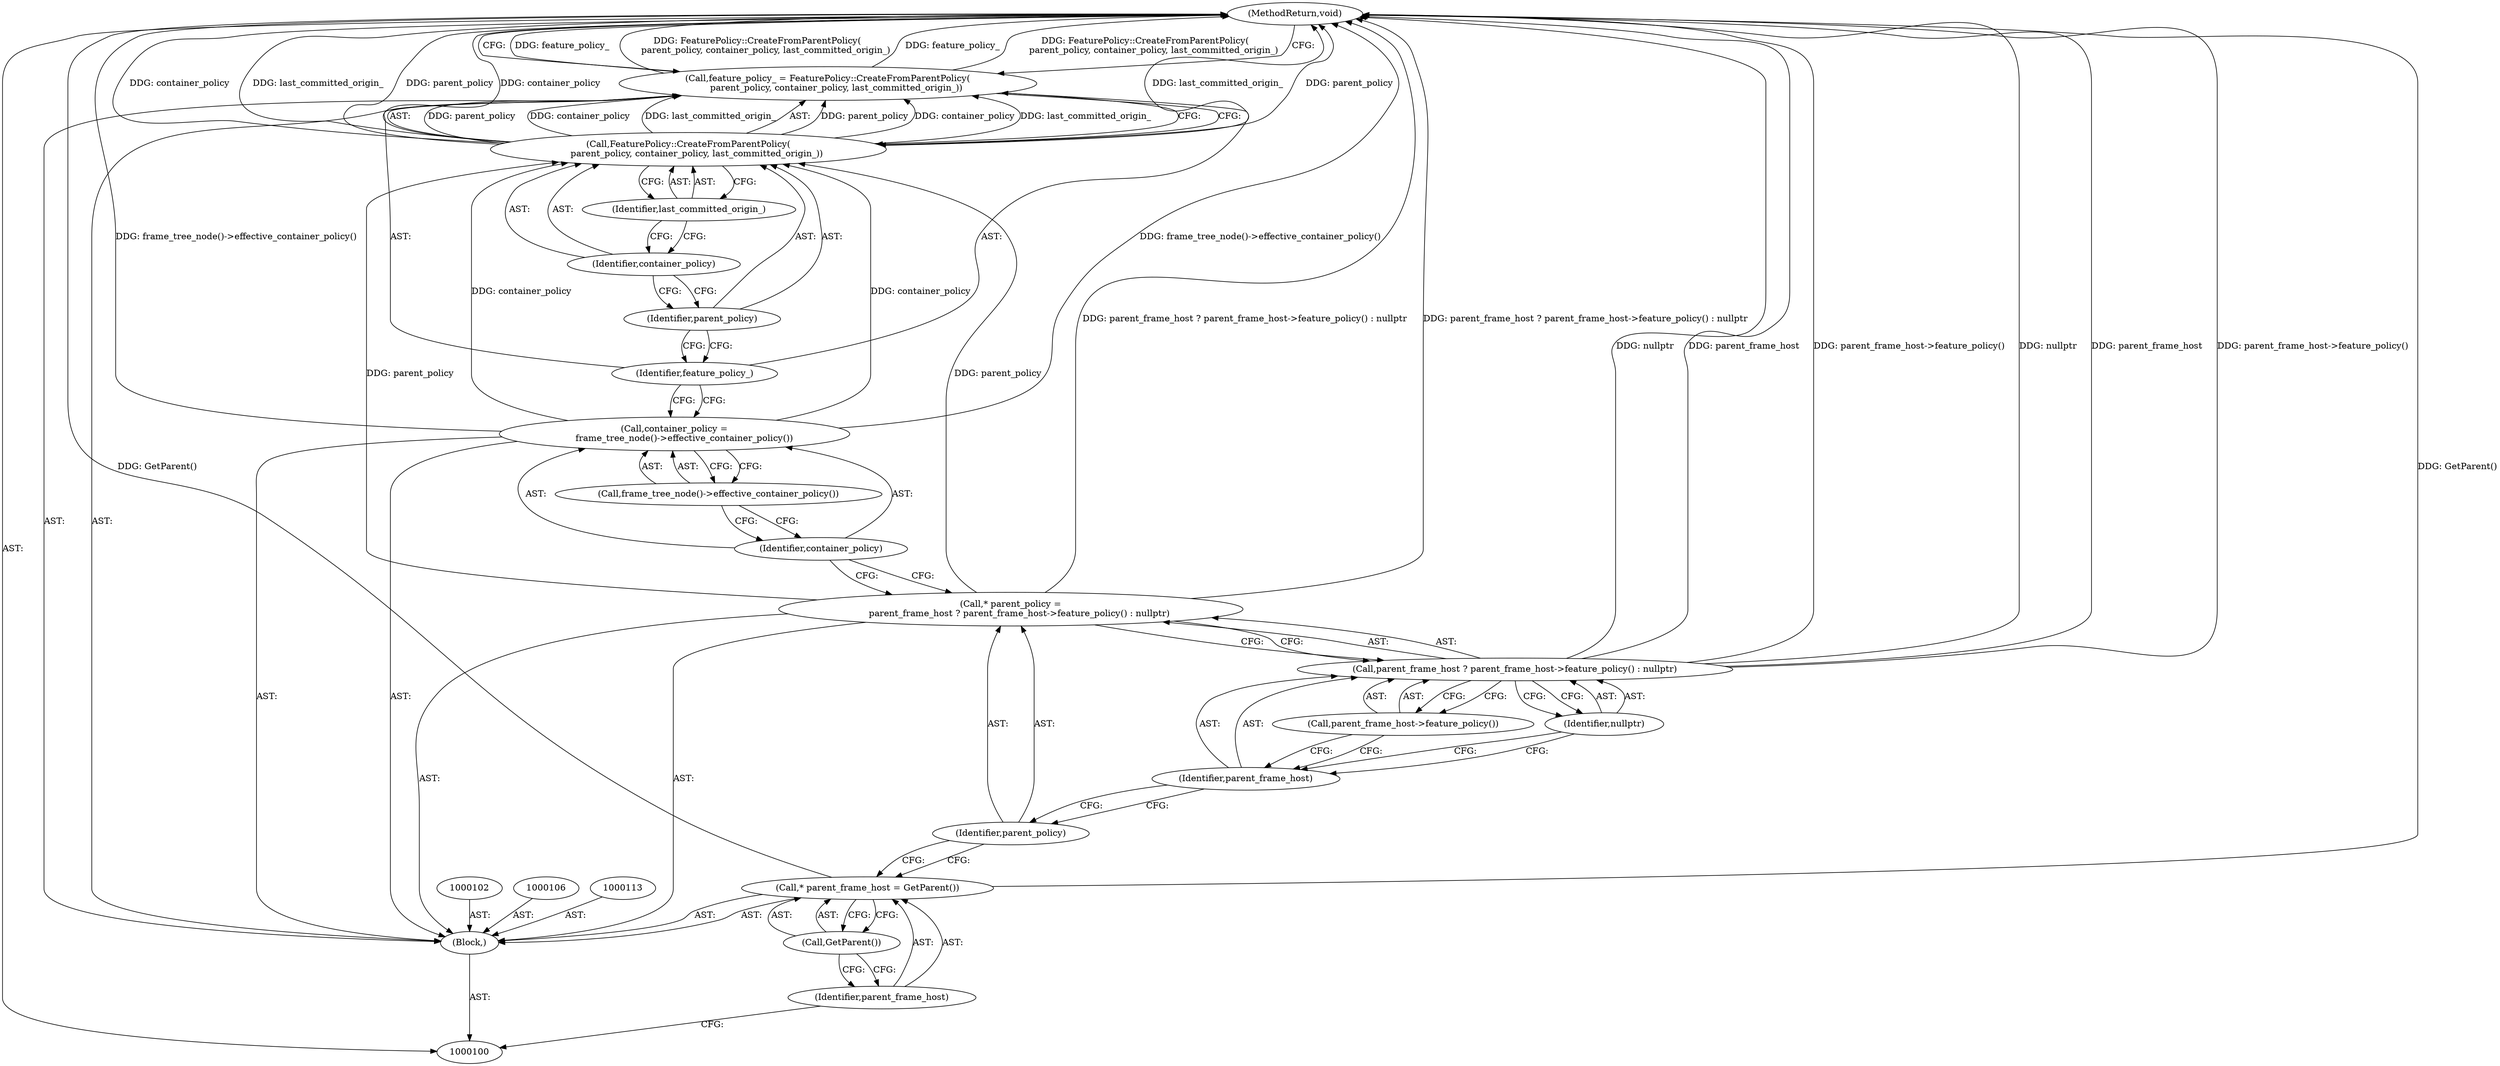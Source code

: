 digraph "0_Chrome_784f56a9c97a838448dd23f9bdc7c05fe8e639b3_0" {
"1000123" [label="(MethodReturn,void)"];
"1000101" [label="(Block,)"];
"1000103" [label="(Call,* parent_frame_host = GetParent())"];
"1000104" [label="(Identifier,parent_frame_host)"];
"1000105" [label="(Call,GetParent())"];
"1000107" [label="(Call,* parent_policy =\n      parent_frame_host ? parent_frame_host->feature_policy() : nullptr)"];
"1000108" [label="(Identifier,parent_policy)"];
"1000111" [label="(Call,parent_frame_host->feature_policy())"];
"1000109" [label="(Call,parent_frame_host ? parent_frame_host->feature_policy() : nullptr)"];
"1000110" [label="(Identifier,parent_frame_host)"];
"1000112" [label="(Identifier,nullptr)"];
"1000114" [label="(Call,container_policy =\n       frame_tree_node()->effective_container_policy())"];
"1000115" [label="(Identifier,container_policy)"];
"1000116" [label="(Call,frame_tree_node()->effective_container_policy())"];
"1000119" [label="(Call,FeaturePolicy::CreateFromParentPolicy(\n      parent_policy, container_policy, last_committed_origin_))"];
"1000117" [label="(Call,feature_policy_ = FeaturePolicy::CreateFromParentPolicy(\n      parent_policy, container_policy, last_committed_origin_))"];
"1000118" [label="(Identifier,feature_policy_)"];
"1000121" [label="(Identifier,container_policy)"];
"1000122" [label="(Identifier,last_committed_origin_)"];
"1000120" [label="(Identifier,parent_policy)"];
"1000123" -> "1000100"  [label="AST: "];
"1000123" -> "1000117"  [label="CFG: "];
"1000103" -> "1000123"  [label="DDG: GetParent()"];
"1000119" -> "1000123"  [label="DDG: container_policy"];
"1000119" -> "1000123"  [label="DDG: last_committed_origin_"];
"1000119" -> "1000123"  [label="DDG: parent_policy"];
"1000117" -> "1000123"  [label="DDG: feature_policy_"];
"1000117" -> "1000123"  [label="DDG: FeaturePolicy::CreateFromParentPolicy(\n      parent_policy, container_policy, last_committed_origin_)"];
"1000109" -> "1000123"  [label="DDG: nullptr"];
"1000109" -> "1000123"  [label="DDG: parent_frame_host"];
"1000109" -> "1000123"  [label="DDG: parent_frame_host->feature_policy()"];
"1000107" -> "1000123"  [label="DDG: parent_frame_host ? parent_frame_host->feature_policy() : nullptr"];
"1000114" -> "1000123"  [label="DDG: frame_tree_node()->effective_container_policy()"];
"1000101" -> "1000100"  [label="AST: "];
"1000102" -> "1000101"  [label="AST: "];
"1000103" -> "1000101"  [label="AST: "];
"1000106" -> "1000101"  [label="AST: "];
"1000107" -> "1000101"  [label="AST: "];
"1000113" -> "1000101"  [label="AST: "];
"1000114" -> "1000101"  [label="AST: "];
"1000117" -> "1000101"  [label="AST: "];
"1000103" -> "1000101"  [label="AST: "];
"1000103" -> "1000105"  [label="CFG: "];
"1000104" -> "1000103"  [label="AST: "];
"1000105" -> "1000103"  [label="AST: "];
"1000108" -> "1000103"  [label="CFG: "];
"1000103" -> "1000123"  [label="DDG: GetParent()"];
"1000104" -> "1000103"  [label="AST: "];
"1000104" -> "1000100"  [label="CFG: "];
"1000105" -> "1000104"  [label="CFG: "];
"1000105" -> "1000103"  [label="AST: "];
"1000105" -> "1000104"  [label="CFG: "];
"1000103" -> "1000105"  [label="CFG: "];
"1000107" -> "1000101"  [label="AST: "];
"1000107" -> "1000109"  [label="CFG: "];
"1000108" -> "1000107"  [label="AST: "];
"1000109" -> "1000107"  [label="AST: "];
"1000115" -> "1000107"  [label="CFG: "];
"1000107" -> "1000123"  [label="DDG: parent_frame_host ? parent_frame_host->feature_policy() : nullptr"];
"1000107" -> "1000119"  [label="DDG: parent_policy"];
"1000108" -> "1000107"  [label="AST: "];
"1000108" -> "1000103"  [label="CFG: "];
"1000110" -> "1000108"  [label="CFG: "];
"1000111" -> "1000109"  [label="AST: "];
"1000111" -> "1000110"  [label="CFG: "];
"1000109" -> "1000111"  [label="CFG: "];
"1000109" -> "1000107"  [label="AST: "];
"1000109" -> "1000111"  [label="CFG: "];
"1000109" -> "1000112"  [label="CFG: "];
"1000110" -> "1000109"  [label="AST: "];
"1000111" -> "1000109"  [label="AST: "];
"1000112" -> "1000109"  [label="AST: "];
"1000107" -> "1000109"  [label="CFG: "];
"1000109" -> "1000123"  [label="DDG: nullptr"];
"1000109" -> "1000123"  [label="DDG: parent_frame_host"];
"1000109" -> "1000123"  [label="DDG: parent_frame_host->feature_policy()"];
"1000110" -> "1000109"  [label="AST: "];
"1000110" -> "1000108"  [label="CFG: "];
"1000111" -> "1000110"  [label="CFG: "];
"1000112" -> "1000110"  [label="CFG: "];
"1000112" -> "1000109"  [label="AST: "];
"1000112" -> "1000110"  [label="CFG: "];
"1000109" -> "1000112"  [label="CFG: "];
"1000114" -> "1000101"  [label="AST: "];
"1000114" -> "1000116"  [label="CFG: "];
"1000115" -> "1000114"  [label="AST: "];
"1000116" -> "1000114"  [label="AST: "];
"1000118" -> "1000114"  [label="CFG: "];
"1000114" -> "1000123"  [label="DDG: frame_tree_node()->effective_container_policy()"];
"1000114" -> "1000119"  [label="DDG: container_policy"];
"1000115" -> "1000114"  [label="AST: "];
"1000115" -> "1000107"  [label="CFG: "];
"1000116" -> "1000115"  [label="CFG: "];
"1000116" -> "1000114"  [label="AST: "];
"1000116" -> "1000115"  [label="CFG: "];
"1000114" -> "1000116"  [label="CFG: "];
"1000119" -> "1000117"  [label="AST: "];
"1000119" -> "1000122"  [label="CFG: "];
"1000120" -> "1000119"  [label="AST: "];
"1000121" -> "1000119"  [label="AST: "];
"1000122" -> "1000119"  [label="AST: "];
"1000117" -> "1000119"  [label="CFG: "];
"1000119" -> "1000123"  [label="DDG: container_policy"];
"1000119" -> "1000123"  [label="DDG: last_committed_origin_"];
"1000119" -> "1000123"  [label="DDG: parent_policy"];
"1000119" -> "1000117"  [label="DDG: parent_policy"];
"1000119" -> "1000117"  [label="DDG: container_policy"];
"1000119" -> "1000117"  [label="DDG: last_committed_origin_"];
"1000107" -> "1000119"  [label="DDG: parent_policy"];
"1000114" -> "1000119"  [label="DDG: container_policy"];
"1000117" -> "1000101"  [label="AST: "];
"1000117" -> "1000119"  [label="CFG: "];
"1000118" -> "1000117"  [label="AST: "];
"1000119" -> "1000117"  [label="AST: "];
"1000123" -> "1000117"  [label="CFG: "];
"1000117" -> "1000123"  [label="DDG: feature_policy_"];
"1000117" -> "1000123"  [label="DDG: FeaturePolicy::CreateFromParentPolicy(\n      parent_policy, container_policy, last_committed_origin_)"];
"1000119" -> "1000117"  [label="DDG: parent_policy"];
"1000119" -> "1000117"  [label="DDG: container_policy"];
"1000119" -> "1000117"  [label="DDG: last_committed_origin_"];
"1000118" -> "1000117"  [label="AST: "];
"1000118" -> "1000114"  [label="CFG: "];
"1000120" -> "1000118"  [label="CFG: "];
"1000121" -> "1000119"  [label="AST: "];
"1000121" -> "1000120"  [label="CFG: "];
"1000122" -> "1000121"  [label="CFG: "];
"1000122" -> "1000119"  [label="AST: "];
"1000122" -> "1000121"  [label="CFG: "];
"1000119" -> "1000122"  [label="CFG: "];
"1000120" -> "1000119"  [label="AST: "];
"1000120" -> "1000118"  [label="CFG: "];
"1000121" -> "1000120"  [label="CFG: "];
}
